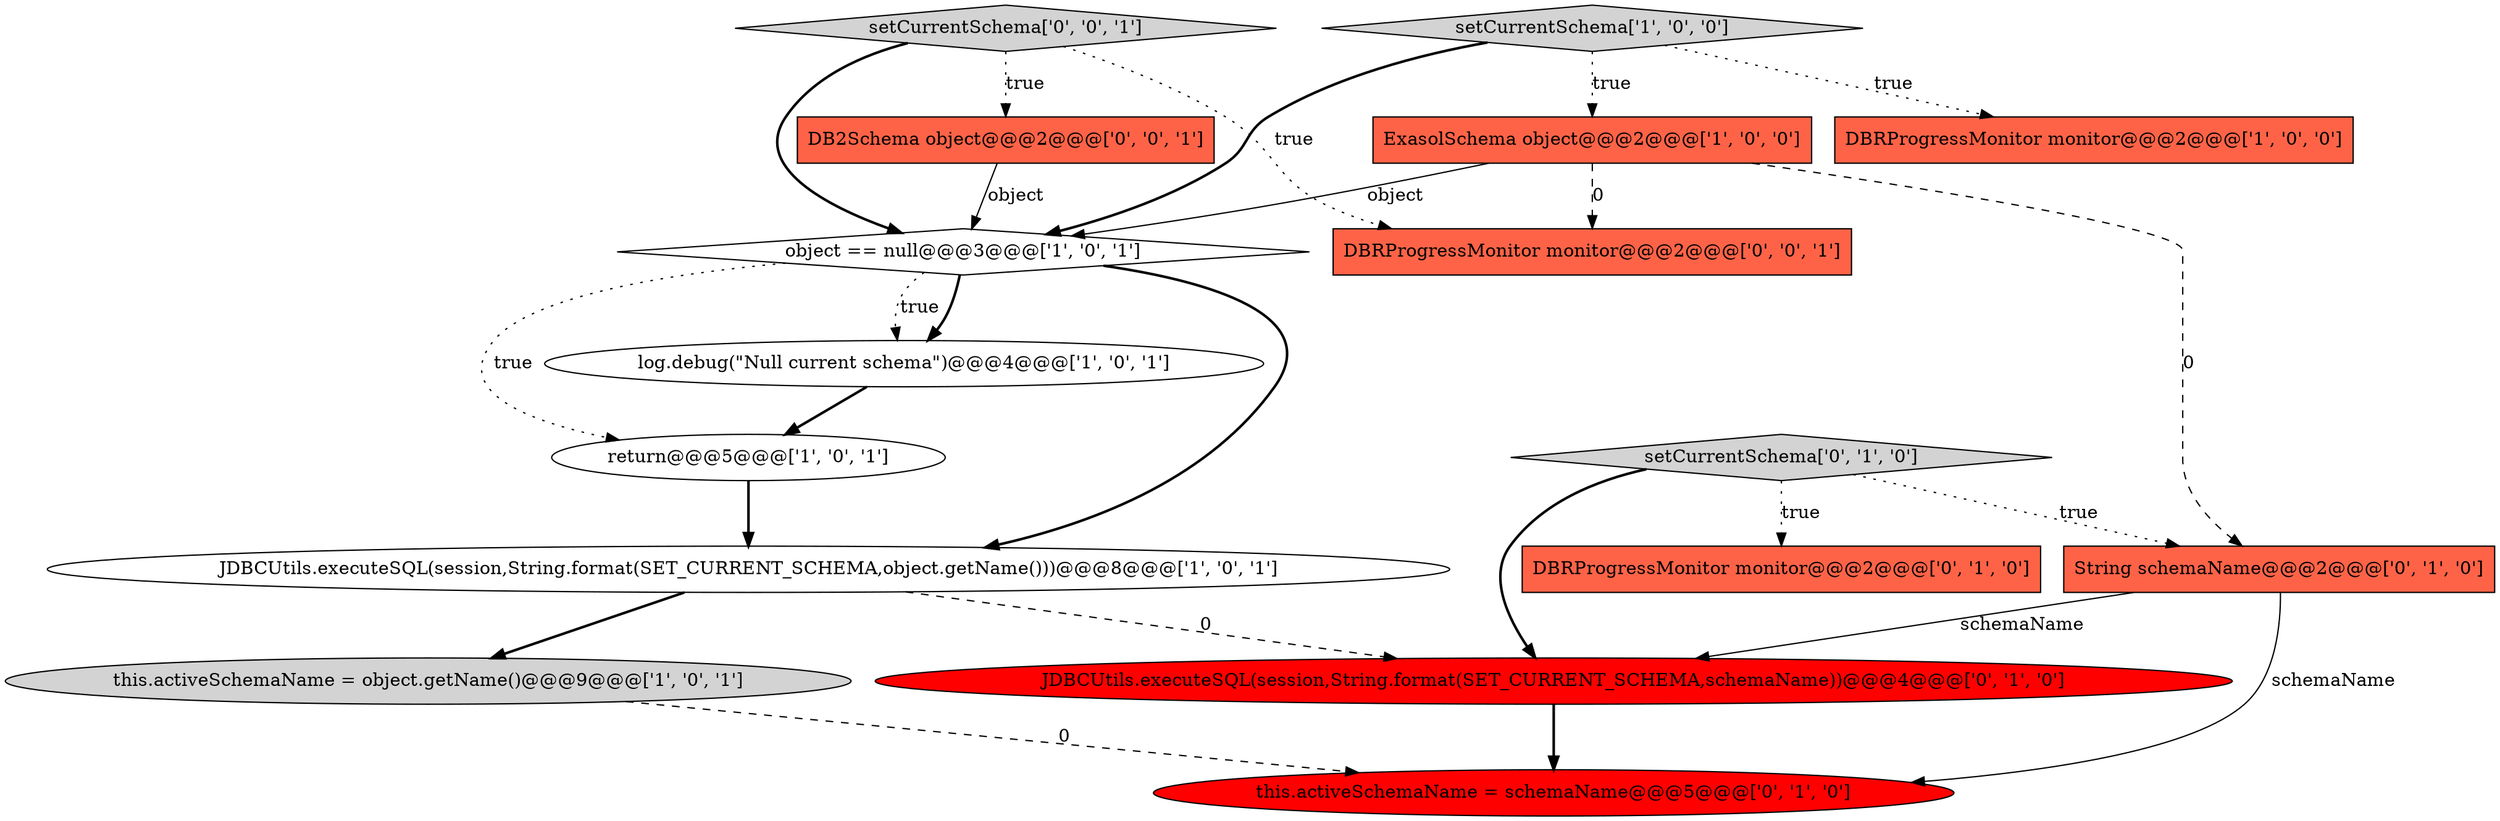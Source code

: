 digraph {
13 [style = filled, label = "setCurrentSchema['0', '0', '1']", fillcolor = lightgray, shape = diamond image = "AAA0AAABBB3BBB"];
10 [style = filled, label = "setCurrentSchema['0', '1', '0']", fillcolor = lightgray, shape = diamond image = "AAA0AAABBB2BBB"];
15 [style = filled, label = "DBRProgressMonitor monitor@@@2@@@['0', '0', '1']", fillcolor = tomato, shape = box image = "AAA0AAABBB3BBB"];
4 [style = filled, label = "log.debug(\"Null current schema\")@@@4@@@['1', '0', '1']", fillcolor = white, shape = ellipse image = "AAA0AAABBB1BBB"];
12 [style = filled, label = "JDBCUtils.executeSQL(session,String.format(SET_CURRENT_SCHEMA,schemaName))@@@4@@@['0', '1', '0']", fillcolor = red, shape = ellipse image = "AAA1AAABBB2BBB"];
8 [style = filled, label = "DBRProgressMonitor monitor@@@2@@@['0', '1', '0']", fillcolor = tomato, shape = box image = "AAA0AAABBB2BBB"];
7 [style = filled, label = "return@@@5@@@['1', '0', '1']", fillcolor = white, shape = ellipse image = "AAA0AAABBB1BBB"];
5 [style = filled, label = "ExasolSchema object@@@2@@@['1', '0', '0']", fillcolor = tomato, shape = box image = "AAA1AAABBB1BBB"];
1 [style = filled, label = "object == null@@@3@@@['1', '0', '1']", fillcolor = white, shape = diamond image = "AAA0AAABBB1BBB"];
6 [style = filled, label = "JDBCUtils.executeSQL(session,String.format(SET_CURRENT_SCHEMA,object.getName()))@@@8@@@['1', '0', '1']", fillcolor = white, shape = ellipse image = "AAA0AAABBB1BBB"];
14 [style = filled, label = "DB2Schema object@@@2@@@['0', '0', '1']", fillcolor = tomato, shape = box image = "AAA0AAABBB3BBB"];
9 [style = filled, label = "this.activeSchemaName = schemaName@@@5@@@['0', '1', '0']", fillcolor = red, shape = ellipse image = "AAA1AAABBB2BBB"];
0 [style = filled, label = "setCurrentSchema['1', '0', '0']", fillcolor = lightgray, shape = diamond image = "AAA0AAABBB1BBB"];
11 [style = filled, label = "String schemaName@@@2@@@['0', '1', '0']", fillcolor = tomato, shape = box image = "AAA1AAABBB2BBB"];
2 [style = filled, label = "this.activeSchemaName = object.getName()@@@9@@@['1', '0', '1']", fillcolor = lightgray, shape = ellipse image = "AAA0AAABBB1BBB"];
3 [style = filled, label = "DBRProgressMonitor monitor@@@2@@@['1', '0', '0']", fillcolor = tomato, shape = box image = "AAA0AAABBB1BBB"];
14->1 [style = solid, label="object"];
10->8 [style = dotted, label="true"];
1->4 [style = bold, label=""];
0->5 [style = dotted, label="true"];
1->4 [style = dotted, label="true"];
12->9 [style = bold, label=""];
5->1 [style = solid, label="object"];
13->1 [style = bold, label=""];
4->7 [style = bold, label=""];
11->9 [style = solid, label="schemaName"];
6->2 [style = bold, label=""];
1->7 [style = dotted, label="true"];
6->12 [style = dashed, label="0"];
1->6 [style = bold, label=""];
5->11 [style = dashed, label="0"];
10->11 [style = dotted, label="true"];
2->9 [style = dashed, label="0"];
10->12 [style = bold, label=""];
0->1 [style = bold, label=""];
11->12 [style = solid, label="schemaName"];
7->6 [style = bold, label=""];
13->15 [style = dotted, label="true"];
0->3 [style = dotted, label="true"];
13->14 [style = dotted, label="true"];
5->15 [style = dashed, label="0"];
}
